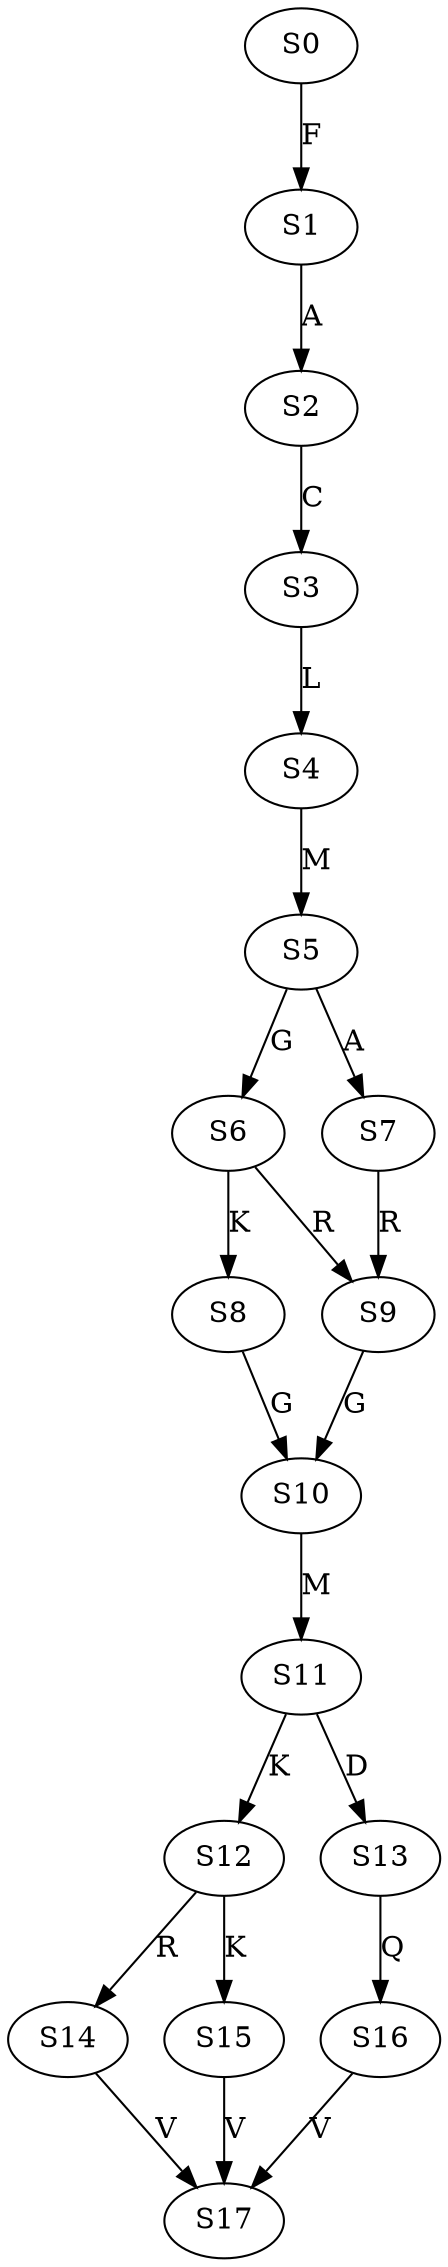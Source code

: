 strict digraph  {
	S0 -> S1 [ label = F ];
	S1 -> S2 [ label = A ];
	S2 -> S3 [ label = C ];
	S3 -> S4 [ label = L ];
	S4 -> S5 [ label = M ];
	S5 -> S6 [ label = G ];
	S5 -> S7 [ label = A ];
	S6 -> S8 [ label = K ];
	S6 -> S9 [ label = R ];
	S7 -> S9 [ label = R ];
	S8 -> S10 [ label = G ];
	S9 -> S10 [ label = G ];
	S10 -> S11 [ label = M ];
	S11 -> S12 [ label = K ];
	S11 -> S13 [ label = D ];
	S12 -> S14 [ label = R ];
	S12 -> S15 [ label = K ];
	S13 -> S16 [ label = Q ];
	S14 -> S17 [ label = V ];
	S15 -> S17 [ label = V ];
	S16 -> S17 [ label = V ];
}
